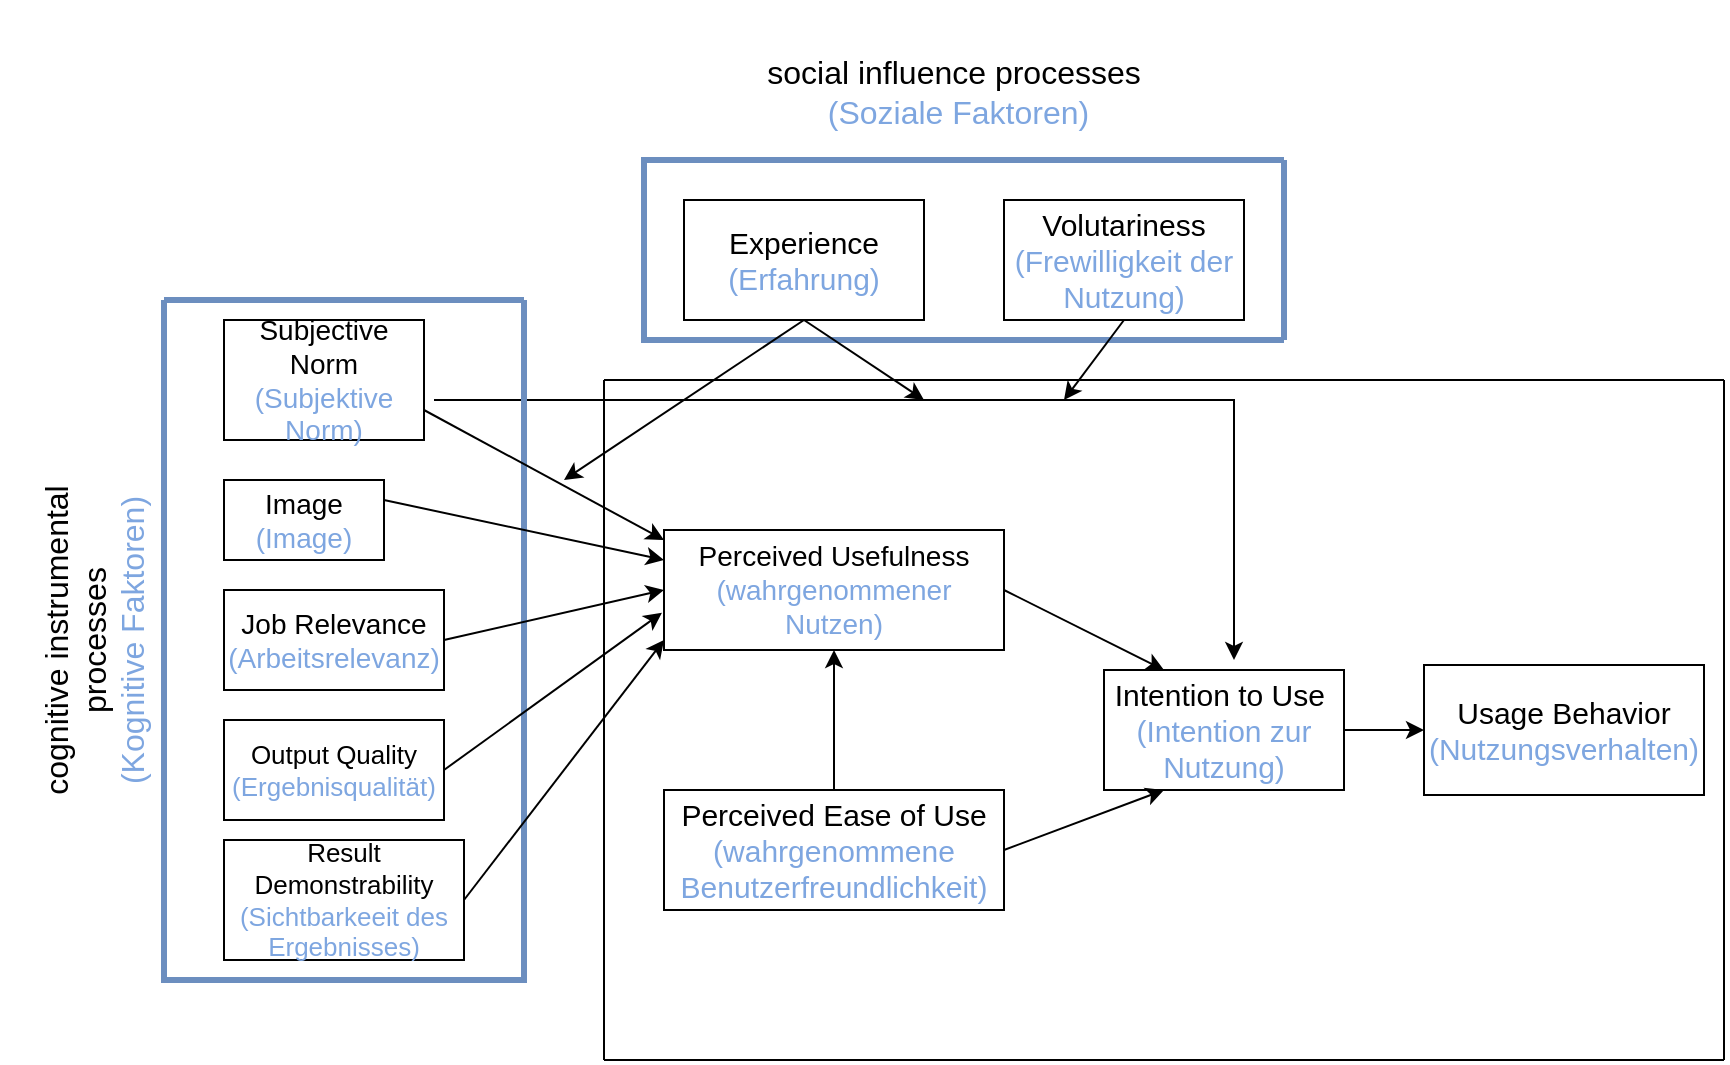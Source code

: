 <mxfile version="26.0.3">
  <diagram name="Seite-1" id="PPa_s9wPXj0M3EQ-aR-X">
    <mxGraphModel dx="1178" dy="708" grid="1" gridSize="10" guides="1" tooltips="1" connect="1" arrows="1" fold="1" page="1" pageScale="1" pageWidth="2339" pageHeight="3300" math="0" shadow="0">
      <root>
        <mxCell id="0" />
        <mxCell id="1" parent="0" />
        <mxCell id="Y04keu7PvzAEaYyiW48K-1" value="&lt;div&gt;&lt;font style=&quot;font-size: 14px;&quot;&gt;Perceived Usefulness&lt;/font&gt;&lt;/div&gt;&lt;div&gt;&lt;font style=&quot;font-size: 14px;&quot; color=&quot;#7ea6e0&quot;&gt;(wahrgenommener Nutzen)&lt;/font&gt;&lt;/div&gt;" style="rounded=0;whiteSpace=wrap;html=1;" vertex="1" parent="1">
          <mxGeometry x="530" y="295" width="170" height="60" as="geometry" />
        </mxCell>
        <mxCell id="Y04keu7PvzAEaYyiW48K-2" style="edgeStyle=orthogonalEdgeStyle;rounded=0;orthogonalLoop=1;jettySize=auto;html=1;entryX=0.5;entryY=1;entryDx=0;entryDy=0;" edge="1" parent="1" source="Y04keu7PvzAEaYyiW48K-3" target="Y04keu7PvzAEaYyiW48K-1">
          <mxGeometry relative="1" as="geometry" />
        </mxCell>
        <mxCell id="Y04keu7PvzAEaYyiW48K-3" value="&lt;div&gt;&lt;font style=&quot;font-size: 15px;&quot;&gt;Perceived Ease of Use&lt;/font&gt;&lt;/div&gt;&lt;font style=&quot;font-size: 15px;&quot; color=&quot;#7ea6e0&quot;&gt;&lt;/font&gt;&lt;div&gt;&lt;span style=&quot;caret-color: rgb(126, 166, 224); color: rgb(126, 166, 224);&quot;&gt;&lt;font style=&quot;font-size: 15px;&quot;&gt;(wahrgenommene Benutzerfreundlichkeit)&lt;/font&gt;&lt;/span&gt;&lt;br&gt;&lt;/div&gt;" style="rounded=0;whiteSpace=wrap;html=1;" vertex="1" parent="1">
          <mxGeometry x="530" y="425" width="170" height="60" as="geometry" />
        </mxCell>
        <mxCell id="Y04keu7PvzAEaYyiW48K-4" style="edgeStyle=orthogonalEdgeStyle;rounded=0;orthogonalLoop=1;jettySize=auto;html=1;entryX=0;entryY=0.5;entryDx=0;entryDy=0;" edge="1" parent="1" source="Y04keu7PvzAEaYyiW48K-5" target="Y04keu7PvzAEaYyiW48K-6">
          <mxGeometry relative="1" as="geometry" />
        </mxCell>
        <mxCell id="Y04keu7PvzAEaYyiW48K-5" value="&lt;div&gt;&lt;font style=&quot;font-size: 15px;&quot;&gt;Intention to Use&amp;nbsp;&lt;/font&gt;&lt;/div&gt;&lt;div&gt;&lt;span style=&quot;color: rgb(126, 166, 224);&quot;&gt;&lt;font style=&quot;font-size: 15px;&quot;&gt;(Intention zur Nutzung)&lt;/font&gt;&lt;/span&gt;&lt;br&gt;&lt;/div&gt;" style="rounded=0;whiteSpace=wrap;html=1;" vertex="1" parent="1">
          <mxGeometry x="750" y="365" width="120" height="60" as="geometry" />
        </mxCell>
        <mxCell id="Y04keu7PvzAEaYyiW48K-6" value="&lt;div&gt;&lt;font style=&quot;font-size: 15px;&quot;&gt;Usage Behavior&lt;/font&gt;&lt;/div&gt;&lt;div&gt;&lt;span style=&quot;color: rgb(126, 166, 224);&quot;&gt;&lt;font style=&quot;font-size: 15px;&quot;&gt;(Nutzungsverhalten)&lt;/font&gt;&lt;/span&gt;&lt;br&gt;&lt;/div&gt;" style="rounded=0;whiteSpace=wrap;html=1;" vertex="1" parent="1">
          <mxGeometry x="910" y="362.5" width="140" height="65" as="geometry" />
        </mxCell>
        <mxCell id="Y04keu7PvzAEaYyiW48K-7" value="" style="endArrow=classic;html=1;rounded=0;exitX=1;exitY=0.5;exitDx=0;exitDy=0;entryX=0.25;entryY=0;entryDx=0;entryDy=0;" edge="1" parent="1" source="Y04keu7PvzAEaYyiW48K-1" target="Y04keu7PvzAEaYyiW48K-5">
          <mxGeometry width="50" height="50" relative="1" as="geometry">
            <mxPoint x="450" y="375" as="sourcePoint" />
            <mxPoint x="540" y="335" as="targetPoint" />
          </mxGeometry>
        </mxCell>
        <mxCell id="Y04keu7PvzAEaYyiW48K-8" value="" style="endArrow=classic;html=1;rounded=0;exitX=1;exitY=0.5;exitDx=0;exitDy=0;entryX=0.25;entryY=1;entryDx=0;entryDy=0;" edge="1" parent="1" source="Y04keu7PvzAEaYyiW48K-3" target="Y04keu7PvzAEaYyiW48K-5">
          <mxGeometry width="50" height="50" relative="1" as="geometry">
            <mxPoint x="700" y="455" as="sourcePoint" />
            <mxPoint x="810" y="495" as="targetPoint" />
          </mxGeometry>
        </mxCell>
        <mxCell id="Y04keu7PvzAEaYyiW48K-9" value="" style="endArrow=none;html=1;rounded=0;" edge="1" parent="1">
          <mxGeometry width="50" height="50" relative="1" as="geometry">
            <mxPoint x="500" y="560" as="sourcePoint" />
            <mxPoint x="500" y="220" as="targetPoint" />
          </mxGeometry>
        </mxCell>
        <mxCell id="Y04keu7PvzAEaYyiW48K-10" value="" style="endArrow=none;html=1;rounded=0;" edge="1" parent="1">
          <mxGeometry width="50" height="50" relative="1" as="geometry">
            <mxPoint x="1060" y="560" as="sourcePoint" />
            <mxPoint x="1060" y="220" as="targetPoint" />
          </mxGeometry>
        </mxCell>
        <mxCell id="Y04keu7PvzAEaYyiW48K-11" value="" style="endArrow=none;html=1;rounded=0;" edge="1" parent="1">
          <mxGeometry width="50" height="50" relative="1" as="geometry">
            <mxPoint x="500" y="220" as="sourcePoint" />
            <mxPoint x="1060" y="220" as="targetPoint" />
          </mxGeometry>
        </mxCell>
        <mxCell id="Y04keu7PvzAEaYyiW48K-12" value="" style="endArrow=none;html=1;rounded=0;" edge="1" parent="1">
          <mxGeometry width="50" height="50" relative="1" as="geometry">
            <mxPoint x="1060" y="560" as="sourcePoint" />
            <mxPoint x="500" y="560" as="targetPoint" />
          </mxGeometry>
        </mxCell>
        <mxCell id="Y04keu7PvzAEaYyiW48K-13" style="edgeStyle=orthogonalEdgeStyle;rounded=0;orthogonalLoop=1;jettySize=auto;html=1;" edge="1" parent="1">
          <mxGeometry relative="1" as="geometry">
            <Array as="points">
              <mxPoint x="815" y="230" />
            </Array>
            <mxPoint x="415" y="230" as="sourcePoint" />
            <mxPoint x="815" y="360" as="targetPoint" />
          </mxGeometry>
        </mxCell>
        <mxCell id="Y04keu7PvzAEaYyiW48K-18" value="&lt;div&gt;&lt;font style=&quot;font-size: 15px;&quot;&gt;Experience&lt;/font&gt;&lt;/div&gt;&lt;div&gt;&lt;span style=&quot;color: rgb(126, 166, 224);&quot;&gt;&lt;font style=&quot;font-size: 15px;&quot;&gt;(Erfahrung)&lt;/font&gt;&lt;/span&gt;&lt;br&gt;&lt;/div&gt;" style="rounded=0;whiteSpace=wrap;html=1;" vertex="1" parent="1">
          <mxGeometry x="540" y="130" width="120" height="60" as="geometry" />
        </mxCell>
        <mxCell id="Y04keu7PvzAEaYyiW48K-19" value="&lt;div&gt;&lt;font style=&quot;font-size: 15px;&quot;&gt;Volutariness&lt;br&gt;&lt;/font&gt;&lt;/div&gt;&lt;div&gt;&lt;span style=&quot;color: rgb(126, 166, 224);&quot;&gt;&lt;font style=&quot;font-size: 15px;&quot;&gt;(Frewilligkeit der Nutzung)&lt;/font&gt;&lt;/span&gt;&lt;br&gt;&lt;/div&gt;" style="rounded=0;whiteSpace=wrap;html=1;" vertex="1" parent="1">
          <mxGeometry x="700" y="130" width="120" height="60" as="geometry" />
        </mxCell>
        <mxCell id="Y04keu7PvzAEaYyiW48K-23" value="" style="swimlane;startSize=0;fillColor=#dae8fc;strokeColor=#6C8EBF;strokeWidth=3;" vertex="1" parent="1">
          <mxGeometry x="280" y="180" width="180" height="340" as="geometry" />
        </mxCell>
        <mxCell id="Y04keu7PvzAEaYyiW48K-24" value="&lt;div&gt;&lt;font style=&quot;font-size: 14px;&quot;&gt;Image&lt;/font&gt;&lt;/div&gt;&lt;div&gt;&lt;span style=&quot;color: rgb(126, 166, 224);&quot;&gt;&lt;font style=&quot;font-size: 14px;&quot;&gt;(Image)&lt;/font&gt;&lt;/span&gt;&lt;br&gt;&lt;/div&gt;" style="rounded=0;whiteSpace=wrap;html=1;" vertex="1" parent="Y04keu7PvzAEaYyiW48K-23">
          <mxGeometry x="30" y="90" width="80" height="40" as="geometry" />
        </mxCell>
        <mxCell id="Y04keu7PvzAEaYyiW48K-25" value="&lt;div&gt;&lt;font style=&quot;font-size: 14px;&quot;&gt;Job Relevance&lt;/font&gt;&lt;/div&gt;&lt;div&gt;&lt;span style=&quot;color: rgb(126, 166, 224);&quot;&gt;&lt;font style=&quot;font-size: 14px;&quot;&gt;(Arbeitsrelevanz)&lt;/font&gt;&lt;/span&gt;&lt;br&gt;&lt;/div&gt;" style="rounded=0;whiteSpace=wrap;html=1;" vertex="1" parent="Y04keu7PvzAEaYyiW48K-23">
          <mxGeometry x="30" y="145" width="110" height="50" as="geometry" />
        </mxCell>
        <mxCell id="Y04keu7PvzAEaYyiW48K-26" value="&lt;div&gt;&lt;font style=&quot;font-size: 13px;&quot;&gt;Output Quality&lt;/font&gt;&lt;/div&gt;&lt;div&gt;&lt;span style=&quot;color: rgb(126, 166, 224);&quot;&gt;&lt;font style=&quot;font-size: 13px;&quot;&gt;(Ergebnisqualität)&lt;/font&gt;&lt;/span&gt;&lt;br&gt;&lt;/div&gt;" style="rounded=0;whiteSpace=wrap;html=1;" vertex="1" parent="Y04keu7PvzAEaYyiW48K-23">
          <mxGeometry x="30" y="210" width="110" height="50" as="geometry" />
        </mxCell>
        <mxCell id="Y04keu7PvzAEaYyiW48K-27" value="&lt;div&gt;&lt;font style=&quot;font-size: 13px;&quot;&gt;Result Demonstrability&lt;/font&gt;&lt;/div&gt;&lt;div&gt;&lt;span style=&quot;color: rgb(126, 166, 224);&quot;&gt;&lt;font style=&quot;font-size: 13px;&quot;&gt;(Sichtbarkeeit des Ergebnisses)&lt;/font&gt;&lt;/span&gt;&lt;br&gt;&lt;/div&gt;" style="rounded=0;whiteSpace=wrap;html=1;" vertex="1" parent="Y04keu7PvzAEaYyiW48K-23">
          <mxGeometry x="30" y="270" width="120" height="60" as="geometry" />
        </mxCell>
        <mxCell id="Y04keu7PvzAEaYyiW48K-28" value="&lt;div&gt;&lt;font style=&quot;font-size: 14px;&quot;&gt;Subjective Norm&lt;/font&gt;&lt;/div&gt;&lt;div&gt;&lt;font style=&quot;font-size: 14px;&quot; color=&quot;#7ea6e0&quot;&gt;(Subjektive Norm)&lt;/font&gt;&lt;/div&gt;" style="rounded=0;whiteSpace=wrap;html=1;" vertex="1" parent="Y04keu7PvzAEaYyiW48K-23">
          <mxGeometry x="30" y="10" width="100" height="60" as="geometry" />
        </mxCell>
        <mxCell id="Y04keu7PvzAEaYyiW48K-35" value="" style="swimlane;startSize=0;fillColor=#dae8fc;strokeColor=#6C8EBF;rotation=90;strokeWidth=3;" vertex="1" parent="1">
          <mxGeometry x="635" y="-5" width="90" height="320" as="geometry" />
        </mxCell>
        <mxCell id="Y04keu7PvzAEaYyiW48K-63" value="" style="endArrow=classic;html=1;rounded=0;" edge="1" parent="Y04keu7PvzAEaYyiW48K-35">
          <mxGeometry width="50" height="50" relative="1" as="geometry">
            <mxPoint x="-35" y="195" as="sourcePoint" />
            <mxPoint x="25" y="235" as="targetPoint" />
          </mxGeometry>
        </mxCell>
        <mxCell id="Y04keu7PvzAEaYyiW48K-64" value="" style="endArrow=classic;html=1;rounded=0;exitX=0.5;exitY=1;exitDx=0;exitDy=0;" edge="1" parent="Y04keu7PvzAEaYyiW48K-35" source="Y04keu7PvzAEaYyiW48K-19">
          <mxGeometry width="50" height="50" relative="1" as="geometry">
            <mxPoint x="115" y="225" as="sourcePoint" />
            <mxPoint x="95" y="235" as="targetPoint" />
          </mxGeometry>
        </mxCell>
        <mxCell id="Y04keu7PvzAEaYyiW48K-36" value="&lt;div&gt;&lt;font style=&quot;font-size: 16px;&quot;&gt;cognitive instrumental processes&lt;br&gt;&lt;/font&gt;&lt;/div&gt;&lt;div&gt;&lt;span style=&quot;color: rgb(126, 166, 224);&quot;&gt;&lt;font style=&quot;font-size: 16px;&quot;&gt;(Kognitive Faktoren)&lt;/font&gt;&lt;/span&gt;&lt;/div&gt;" style="text;html=1;align=center;verticalAlign=middle;whiteSpace=wrap;rounded=0;rotation=270;" vertex="1" parent="1">
          <mxGeometry x="140" y="303.75" width="210" height="92.5" as="geometry" />
        </mxCell>
        <mxCell id="Y04keu7PvzAEaYyiW48K-49" value="" style="endArrow=classic;html=1;rounded=0;exitX=1;exitY=0.75;exitDx=0;exitDy=0;entryX=0;entryY=0.083;entryDx=0;entryDy=0;entryPerimeter=0;" edge="1" parent="1" source="Y04keu7PvzAEaYyiW48K-28" target="Y04keu7PvzAEaYyiW48K-1">
          <mxGeometry width="50" height="50" relative="1" as="geometry">
            <mxPoint x="430" y="210" as="sourcePoint" />
            <mxPoint x="480" y="160" as="targetPoint" />
          </mxGeometry>
        </mxCell>
        <mxCell id="Y04keu7PvzAEaYyiW48K-58" value="" style="endArrow=classic;html=1;rounded=0;exitX=1;exitY=0.25;exitDx=0;exitDy=0;entryX=0;entryY=0.25;entryDx=0;entryDy=0;" edge="1" parent="1" source="Y04keu7PvzAEaYyiW48K-24" target="Y04keu7PvzAEaYyiW48K-1">
          <mxGeometry width="50" height="50" relative="1" as="geometry">
            <mxPoint x="600" y="420" as="sourcePoint" />
            <mxPoint x="528" y="315" as="targetPoint" />
          </mxGeometry>
        </mxCell>
        <mxCell id="Y04keu7PvzAEaYyiW48K-59" value="" style="endArrow=classic;html=1;rounded=0;exitX=1;exitY=0.5;exitDx=0;exitDy=0;entryX=0;entryY=0.5;entryDx=0;entryDy=0;" edge="1" parent="1" source="Y04keu7PvzAEaYyiW48K-25" target="Y04keu7PvzAEaYyiW48K-1">
          <mxGeometry width="50" height="50" relative="1" as="geometry">
            <mxPoint x="470" y="370" as="sourcePoint" />
            <mxPoint x="530" y="320" as="targetPoint" />
          </mxGeometry>
        </mxCell>
        <mxCell id="Y04keu7PvzAEaYyiW48K-60" value="" style="endArrow=classic;html=1;rounded=0;exitX=1;exitY=0.5;exitDx=0;exitDy=0;entryX=-0.006;entryY=0.689;entryDx=0;entryDy=0;entryPerimeter=0;" edge="1" parent="1" source="Y04keu7PvzAEaYyiW48K-26" target="Y04keu7PvzAEaYyiW48K-1">
          <mxGeometry width="50" height="50" relative="1" as="geometry">
            <mxPoint x="440" y="430" as="sourcePoint" />
            <mxPoint x="490" y="380" as="targetPoint" />
          </mxGeometry>
        </mxCell>
        <mxCell id="Y04keu7PvzAEaYyiW48K-61" value="" style="endArrow=classic;html=1;rounded=0;exitX=1;exitY=0.5;exitDx=0;exitDy=0;entryX=0;entryY=0.917;entryDx=0;entryDy=0;entryPerimeter=0;" edge="1" parent="1" source="Y04keu7PvzAEaYyiW48K-27" target="Y04keu7PvzAEaYyiW48K-1">
          <mxGeometry width="50" height="50" relative="1" as="geometry">
            <mxPoint x="440" y="490" as="sourcePoint" />
            <mxPoint x="490" y="440" as="targetPoint" />
          </mxGeometry>
        </mxCell>
        <mxCell id="Y04keu7PvzAEaYyiW48K-62" value="" style="endArrow=classic;html=1;rounded=0;exitX=0.5;exitY=1;exitDx=0;exitDy=0;" edge="1" parent="1" source="Y04keu7PvzAEaYyiW48K-18">
          <mxGeometry width="50" height="50" relative="1" as="geometry">
            <mxPoint x="530" y="310" as="sourcePoint" />
            <mxPoint x="480" y="270" as="targetPoint" />
          </mxGeometry>
        </mxCell>
        <mxCell id="Y04keu7PvzAEaYyiW48K-65" value="&lt;div&gt;&lt;span style=&quot;font-size: 16px;&quot;&gt;social influence processes&lt;/span&gt;&lt;/div&gt;&lt;div&gt;&lt;span style=&quot;font-size: 16px;&quot;&gt;&amp;nbsp;&lt;/span&gt;&lt;span style=&quot;font-size: 16px; color: rgb(126, 166, 224);&quot;&gt;(Soziale Faktoren)&lt;/span&gt;&lt;br&gt;&lt;/div&gt;" style="text;html=1;align=center;verticalAlign=middle;whiteSpace=wrap;rounded=0;rotation=0;" vertex="1" parent="1">
          <mxGeometry x="570" y="30" width="210" height="92.5" as="geometry" />
        </mxCell>
      </root>
    </mxGraphModel>
  </diagram>
</mxfile>
